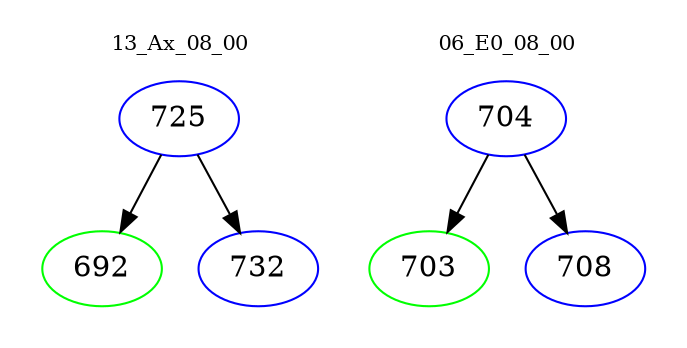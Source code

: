 digraph{
subgraph cluster_0 {
color = white
label = "13_Ax_08_00";
fontsize=10;
T0_725 [label="725", color="blue"]
T0_725 -> T0_692 [color="black"]
T0_692 [label="692", color="green"]
T0_725 -> T0_732 [color="black"]
T0_732 [label="732", color="blue"]
}
subgraph cluster_1 {
color = white
label = "06_E0_08_00";
fontsize=10;
T1_704 [label="704", color="blue"]
T1_704 -> T1_703 [color="black"]
T1_703 [label="703", color="green"]
T1_704 -> T1_708 [color="black"]
T1_708 [label="708", color="blue"]
}
}
